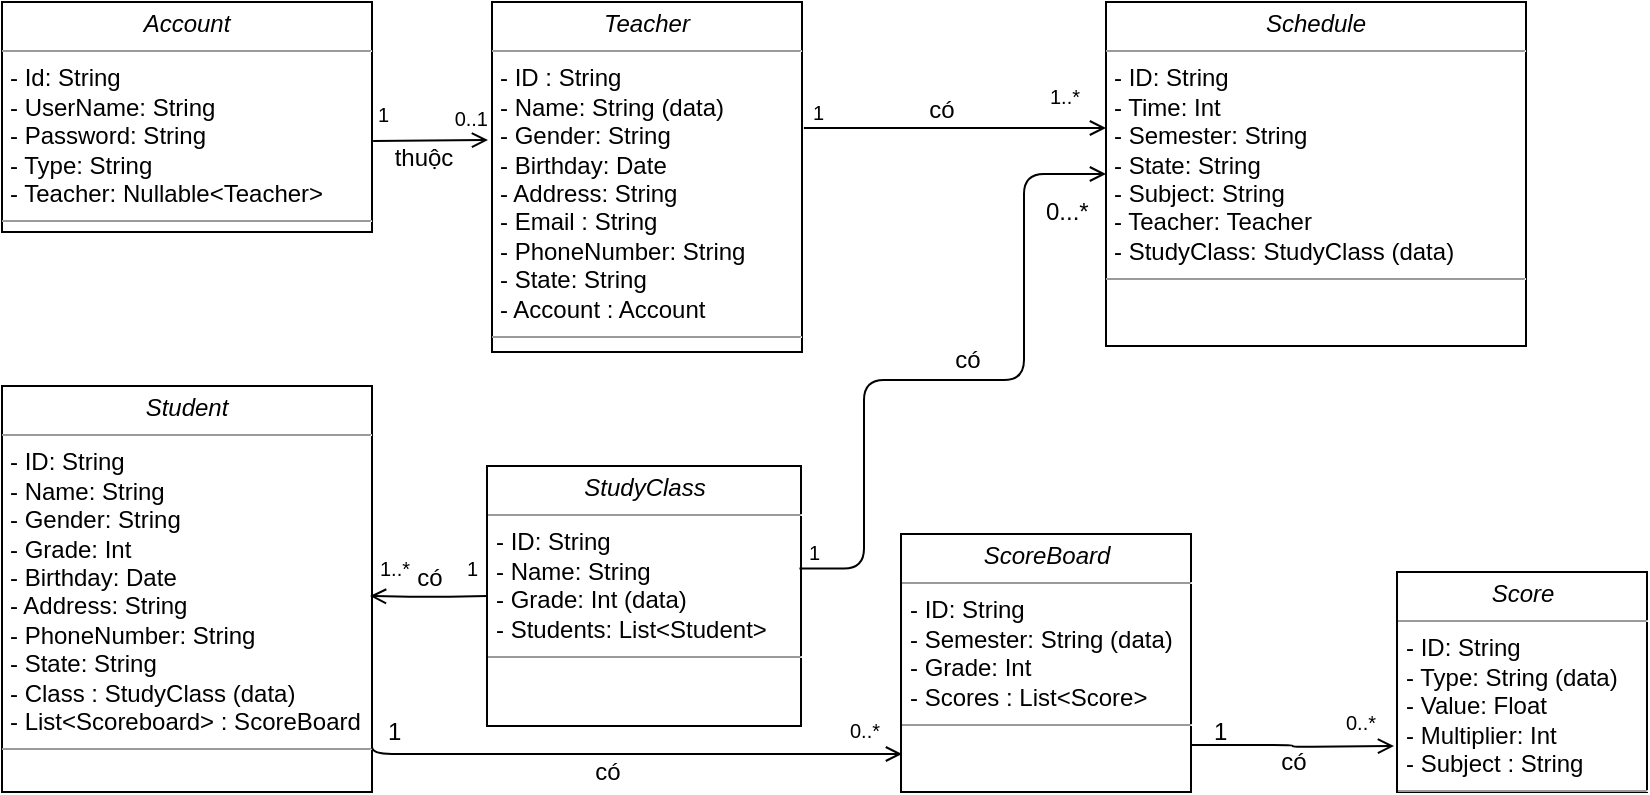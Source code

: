 <mxfile version="12.1.7" type="device" pages="1"><diagram id="LuIpReckIo8VdkSLr2TE" name="Page-1"><mxGraphModel dx="932" dy="577" grid="0" gridSize="10" guides="1" tooltips="1" connect="1" arrows="1" fold="1" page="1" pageScale="1" pageWidth="850" pageHeight="1100" math="0" shadow="0"><root><mxCell id="0"/><mxCell id="1" parent="0"/><mxCell id="sORzeIYHVhmR1_ON3Qz3-1" value="&lt;p style=&quot;margin: 0px ; margin-top: 4px ; text-align: center&quot;&gt;&lt;i&gt;Account&lt;/i&gt;&lt;/p&gt;&lt;hr size=&quot;1&quot;&gt;&lt;p style=&quot;margin: 0px ; margin-left: 4px&quot;&gt;&lt;span&gt;- Id: String&lt;/span&gt;&lt;/p&gt;&lt;p style=&quot;margin: 0px ; margin-left: 4px&quot;&gt;&lt;span&gt;- UserName: String&lt;/span&gt;&lt;br&gt;&lt;/p&gt;&lt;p style=&quot;margin: 0px ; margin-left: 4px&quot;&gt;- Password: String&lt;/p&gt;&lt;p style=&quot;margin: 0px ; margin-left: 4px&quot;&gt;- Type: String&lt;/p&gt;&lt;p style=&quot;margin: 0px ; margin-left: 4px&quot;&gt;- Teacher: Nullable&amp;lt;Teacher&amp;gt;&lt;/p&gt;&lt;hr size=&quot;1&quot;&gt;&lt;p style=&quot;margin: 0px ; margin-left: 4px&quot;&gt;&lt;br&gt;&lt;br&gt;&lt;/p&gt;" style="verticalAlign=top;align=left;overflow=fill;fontSize=12;fontFamily=Helvetica;html=1;rounded=0;shadow=0;comic=0;labelBackgroundColor=none;strokeColor=#000000;strokeWidth=1;fillColor=#ffffff;" parent="1" vertex="1"><mxGeometry width="185" height="115" as="geometry"/></mxCell><mxCell id="sORzeIYHVhmR1_ON3Qz3-2" value="&lt;p style=&quot;margin: 0px ; margin-top: 4px ; text-align: center&quot;&gt;&lt;i&gt;Teacher&lt;/i&gt;&lt;/p&gt;&lt;hr size=&quot;1&quot;&gt;&lt;p style=&quot;margin: 0px ; margin-left: 4px&quot;&gt;- ID : String&lt;/p&gt;&lt;p style=&quot;margin: 0px ; margin-left: 4px&quot;&gt;- Name: String (data)&lt;/p&gt;&lt;p style=&quot;margin: 0px ; margin-left: 4px&quot;&gt;- Gender: String&lt;/p&gt;&lt;p style=&quot;margin: 0px ; margin-left: 4px&quot;&gt;- Birthday: Date&lt;/p&gt;&lt;p style=&quot;margin: 0px ; margin-left: 4px&quot;&gt;- Address: String&lt;/p&gt;&lt;p style=&quot;margin: 0px ; margin-left: 4px&quot;&gt;- Email : String&lt;/p&gt;&lt;p style=&quot;margin: 0px ; margin-left: 4px&quot;&gt;- PhoneNumber: String&lt;/p&gt;&lt;p style=&quot;margin: 0px ; margin-left: 4px&quot;&gt;- State: String&lt;/p&gt;&lt;p style=&quot;margin: 0px ; margin-left: 4px&quot;&gt;&lt;span&gt;- Account : Account&lt;/span&gt;&lt;br&gt;&lt;/p&gt;&lt;hr size=&quot;1&quot;&gt;&lt;p style=&quot;margin: 0px ; margin-left: 4px&quot;&gt;&lt;br&gt;&lt;br&gt;&lt;/p&gt;" style="verticalAlign=top;align=left;overflow=fill;fontSize=12;fontFamily=Helvetica;html=1;rounded=0;shadow=0;comic=0;labelBackgroundColor=none;strokeColor=#000000;strokeWidth=1;fillColor=#ffffff;" parent="1" vertex="1"><mxGeometry x="245" width="155" height="175" as="geometry"/></mxCell><mxCell id="sORzeIYHVhmR1_ON3Qz3-3" value="&lt;p style=&quot;margin: 0px ; margin-top: 4px ; text-align: center&quot;&gt;&lt;i&gt;Schedule&lt;/i&gt;&lt;/p&gt;&lt;hr size=&quot;1&quot;&gt;&lt;p style=&quot;margin: 0px ; margin-left: 4px&quot;&gt;- ID: String&lt;/p&gt;&lt;p style=&quot;margin: 0px ; margin-left: 4px&quot;&gt;&lt;span&gt;- Time: Int&lt;/span&gt;&lt;/p&gt;&lt;p style=&quot;margin: 0px ; margin-left: 4px&quot;&gt;&lt;span&gt;- Semester: String&lt;/span&gt;&lt;/p&gt;&lt;p style=&quot;margin: 0px ; margin-left: 4px&quot;&gt;- State: String&lt;/p&gt;&lt;p style=&quot;margin: 0px ; margin-left: 4px&quot;&gt;- Subject: String&lt;/p&gt;&lt;p style=&quot;margin: 0px ; margin-left: 4px&quot;&gt;- Teacher: Teacher&lt;/p&gt;&lt;p style=&quot;margin: 0px ; margin-left: 4px&quot;&gt;- StudyClass: StudyClass (data)&lt;/p&gt;&lt;hr size=&quot;1&quot;&gt;&lt;p style=&quot;margin: 0px ; margin-left: 4px&quot;&gt;&lt;br&gt;&lt;br&gt;&lt;/p&gt;" style="verticalAlign=top;align=left;overflow=fill;fontSize=12;fontFamily=Helvetica;html=1;rounded=0;shadow=0;comic=0;labelBackgroundColor=none;strokeColor=#000000;strokeWidth=1;fillColor=#ffffff;" parent="1" vertex="1"><mxGeometry x="552" width="210" height="172" as="geometry"/></mxCell><mxCell id="sORzeIYHVhmR1_ON3Qz3-4" value="&lt;p style=&quot;margin: 0px ; margin-top: 4px ; text-align: center&quot;&gt;&lt;i&gt;ScoreBoard&lt;/i&gt;&lt;/p&gt;&lt;hr size=&quot;1&quot;&gt;&lt;p style=&quot;margin: 0px ; margin-left: 4px&quot;&gt;- ID: String&lt;/p&gt;&lt;p style=&quot;margin: 0px ; margin-left: 4px&quot;&gt;- Semester: String (data)&lt;/p&gt;&lt;p style=&quot;margin: 0px ; margin-left: 4px&quot;&gt;- Grade: Int&lt;/p&gt;&lt;p style=&quot;margin: 0px ; margin-left: 4px&quot;&gt;- Scores : List&amp;lt;Score&amp;gt;&lt;/p&gt;&lt;hr size=&quot;1&quot;&gt;&lt;p style=&quot;margin: 0px ; margin-left: 4px&quot;&gt;&lt;br&gt;&lt;br&gt;&lt;/p&gt;" style="verticalAlign=top;align=left;overflow=fill;fontSize=12;fontFamily=Helvetica;html=1;rounded=0;shadow=0;comic=0;labelBackgroundColor=none;strokeColor=#000000;strokeWidth=1;fillColor=#ffffff;" parent="1" vertex="1"><mxGeometry x="449.5" y="266" width="145" height="129" as="geometry"/></mxCell><mxCell id="sORzeIYHVhmR1_ON3Qz3-5" value="&lt;p style=&quot;margin: 0px ; margin-top: 4px ; text-align: center&quot;&gt;&lt;i&gt;Score&lt;/i&gt;&lt;/p&gt;&lt;hr size=&quot;1&quot;&gt;&lt;p style=&quot;margin: 0px ; margin-left: 4px&quot;&gt;- ID: String&lt;/p&gt;&lt;p style=&quot;margin: 0px ; margin-left: 4px&quot;&gt;- Type: String (data)&lt;/p&gt;&lt;p style=&quot;margin: 0px ; margin-left: 4px&quot;&gt;- Value: Float&lt;/p&gt;&lt;p style=&quot;margin: 0px ; margin-left: 4px&quot;&gt;&lt;span&gt;- Multiplier: Int&lt;/span&gt;&lt;/p&gt;&lt;p style=&quot;margin: 0px ; margin-left: 4px&quot;&gt;&lt;span&gt;- Subject : String&lt;/span&gt;&lt;br&gt;&lt;/p&gt;&lt;hr size=&quot;1&quot;&gt;&lt;p style=&quot;margin: 0px ; margin-left: 4px&quot;&gt;&lt;br&gt;&lt;br&gt;&lt;/p&gt;" style="verticalAlign=top;align=left;overflow=fill;fontSize=12;fontFamily=Helvetica;html=1;rounded=0;shadow=0;comic=0;labelBackgroundColor=none;strokeColor=#000000;strokeWidth=1;fillColor=#ffffff;" parent="1" vertex="1"><mxGeometry x="697.5" y="285" width="125" height="110" as="geometry"/></mxCell><mxCell id="sORzeIYHVhmR1_ON3Qz3-6" value="&lt;p style=&quot;margin: 0px ; margin-top: 4px ; text-align: center&quot;&gt;&lt;i&gt;Student&lt;/i&gt;&lt;/p&gt;&lt;hr size=&quot;1&quot;&gt;&lt;p style=&quot;margin: 0px ; margin-left: 4px&quot;&gt;- ID: String&lt;/p&gt;&lt;p style=&quot;margin: 0px ; margin-left: 4px&quot;&gt;- Name: String&lt;/p&gt;&lt;p style=&quot;margin: 0px ; margin-left: 4px&quot;&gt;- Gender: String&lt;/p&gt;&lt;p style=&quot;margin: 0px ; margin-left: 4px&quot;&gt;- Grade: Int&lt;/p&gt;&lt;p style=&quot;margin: 0px ; margin-left: 4px&quot;&gt;- Birthday: Date&lt;/p&gt;&lt;p style=&quot;margin: 0px ; margin-left: 4px&quot;&gt;- Address: String&lt;/p&gt;&lt;p style=&quot;margin: 0px ; margin-left: 4px&quot;&gt;- PhoneNumber: String&lt;/p&gt;&lt;p style=&quot;margin: 0px ; margin-left: 4px&quot;&gt;- State: String&lt;/p&gt;&lt;p style=&quot;margin: 0px ; margin-left: 4px&quot;&gt;- Class : StudyClass (data)&lt;/p&gt;&lt;p style=&quot;margin: 0px ; margin-left: 4px&quot;&gt;&lt;span&gt;- List&amp;lt;Scoreboard&amp;gt; : ScoreBoard&lt;/span&gt;&lt;/p&gt;&lt;hr size=&quot;1&quot;&gt;&lt;p style=&quot;margin: 0px ; margin-left: 4px&quot;&gt;&lt;br&gt;&lt;br&gt;&lt;/p&gt;" style="verticalAlign=top;align=left;overflow=fill;fontSize=12;fontFamily=Helvetica;html=1;rounded=0;shadow=0;comic=0;labelBackgroundColor=none;strokeColor=#000000;strokeWidth=1;fillColor=#ffffff;" parent="1" vertex="1"><mxGeometry y="192" width="185" height="203" as="geometry"/></mxCell><mxCell id="sORzeIYHVhmR1_ON3Qz3-7" value="&lt;p style=&quot;margin: 0px ; margin-top: 4px ; text-align: center&quot;&gt;&lt;i&gt;StudyClass&lt;/i&gt;&lt;/p&gt;&lt;hr size=&quot;1&quot;&gt;&lt;p style=&quot;margin: 0px ; margin-left: 4px&quot;&gt;- ID: String&lt;/p&gt;&lt;p style=&quot;margin: 0px ; margin-left: 4px&quot;&gt;- Name: String&lt;/p&gt;&lt;p style=&quot;margin: 0px ; margin-left: 4px&quot;&gt;- Grade: Int (data)&lt;/p&gt;&lt;p style=&quot;margin: 0px ; margin-left: 4px&quot;&gt;- Students: List&amp;lt;Student&amp;gt;&amp;nbsp;&lt;/p&gt;&lt;hr size=&quot;1&quot;&gt;&lt;p style=&quot;margin: 0px ; margin-left: 4px&quot;&gt;&lt;br&gt;&lt;br&gt;&lt;/p&gt;" style="verticalAlign=top;align=left;overflow=fill;fontSize=12;fontFamily=Helvetica;html=1;rounded=0;shadow=0;comic=0;labelBackgroundColor=none;strokeColor=#000000;strokeWidth=1;fillColor=#ffffff;" parent="1" vertex="1"><mxGeometry x="242.5" y="232" width="157" height="130" as="geometry"/></mxCell><mxCell id="sORzeIYHVhmR1_ON3Qz3-8" value="" style="endArrow=open;html=1;edgeStyle=orthogonalEdgeStyle;strokeColor=#000000;exitX=1.003;exitY=0.604;exitDx=0;exitDy=0;exitPerimeter=0;endFill=0;" parent="1" source="sORzeIYHVhmR1_ON3Qz3-1" edge="1"><mxGeometry relative="1" as="geometry"><mxPoint x="184" y="69" as="sourcePoint"/><mxPoint x="243" y="69" as="targetPoint"/></mxGeometry></mxCell><mxCell id="sORzeIYHVhmR1_ON3Qz3-9" value="1" style="resizable=0;html=1;align=left;verticalAlign=bottom;labelBackgroundColor=#ffffff;fontSize=10;" parent="sORzeIYHVhmR1_ON3Qz3-8" connectable="0" vertex="1"><mxGeometry x="-1" relative="1" as="geometry"><mxPoint x="0.5" y="-5" as="offset"/></mxGeometry></mxCell><mxCell id="sORzeIYHVhmR1_ON3Qz3-10" value="0..1" style="resizable=0;html=1;align=right;verticalAlign=bottom;labelBackgroundColor=#ffffff;fontSize=10;" parent="sORzeIYHVhmR1_ON3Qz3-8" connectable="0" vertex="1"><mxGeometry x="1" relative="1" as="geometry"><mxPoint y="-2" as="offset"/></mxGeometry></mxCell><mxCell id="sORzeIYHVhmR1_ON3Qz3-11" value="" style="endArrow=none;html=1;edgeStyle=orthogonalEdgeStyle;strokeColor=#000000;startArrow=open;startFill=0;fillColor=#f5f5f5;entryX=1.006;entryY=0.36;entryDx=0;entryDy=0;entryPerimeter=0;" parent="1" target="sORzeIYHVhmR1_ON3Qz3-2" edge="1"><mxGeometry relative="1" as="geometry"><mxPoint x="552" y="63" as="sourcePoint"/><mxPoint x="439" y="63" as="targetPoint"/><Array as="points"><mxPoint x="552" y="63"/></Array></mxGeometry></mxCell><mxCell id="sORzeIYHVhmR1_ON3Qz3-12" value="1..*" style="resizable=0;html=1;align=left;verticalAlign=bottom;labelBackgroundColor=#ffffff;fontSize=10;" parent="sORzeIYHVhmR1_ON3Qz3-11" connectable="0" vertex="1"><mxGeometry x="-1" relative="1" as="geometry"><mxPoint x="-30" y="-7.5" as="offset"/></mxGeometry></mxCell><mxCell id="sORzeIYHVhmR1_ON3Qz3-13" value="1" style="resizable=0;html=1;align=right;verticalAlign=bottom;labelBackgroundColor=#ffffff;fontSize=10;" parent="sORzeIYHVhmR1_ON3Qz3-11" connectable="0" vertex="1"><mxGeometry x="1" relative="1" as="geometry"><mxPoint x="10.5" as="offset"/></mxGeometry></mxCell><mxCell id="sORzeIYHVhmR1_ON3Qz3-14" value="" style="endArrow=none;html=1;edgeStyle=orthogonalEdgeStyle;strokeColor=#000000;entryX=0.995;entryY=0.394;entryDx=0;entryDy=0;entryPerimeter=0;startArrow=open;startFill=0;exitX=0;exitY=0.5;exitDx=0;exitDy=0;" parent="1" source="sORzeIYHVhmR1_ON3Qz3-3" target="sORzeIYHVhmR1_ON3Qz3-7" edge="1"><mxGeometry relative="1" as="geometry"><mxPoint x="625" y="154" as="sourcePoint"/><mxPoint x="409.345" y="167.034" as="targetPoint"/><Array as="points"><mxPoint x="511" y="86"/><mxPoint x="511" y="189"/><mxPoint x="431" y="189"/><mxPoint x="431" y="283"/></Array></mxGeometry></mxCell><mxCell id="sORzeIYHVhmR1_ON3Qz3-15" value="1" style="resizable=0;html=1;align=right;verticalAlign=bottom;labelBackgroundColor=#ffffff;fontSize=10;" parent="sORzeIYHVhmR1_ON3Qz3-14" connectable="0" vertex="1"><mxGeometry x="1" relative="1" as="geometry"><mxPoint x="10.5" as="offset"/></mxGeometry></mxCell><mxCell id="sORzeIYHVhmR1_ON3Qz3-16" value="" style="endArrow=none;html=1;edgeStyle=orthogonalEdgeStyle;strokeColor=#000000;startArrow=open;startFill=0;" parent="1" target="sORzeIYHVhmR1_ON3Qz3-7" edge="1"><mxGeometry relative="1" as="geometry"><mxPoint x="184" y="297" as="sourcePoint"/><mxPoint x="409.345" y="167.034" as="targetPoint"/><Array as="points"/></mxGeometry></mxCell><mxCell id="sORzeIYHVhmR1_ON3Qz3-17" value="1..*" style="resizable=0;html=1;align=left;verticalAlign=bottom;labelBackgroundColor=#ffffff;fontSize=10;" parent="sORzeIYHVhmR1_ON3Qz3-16" connectable="0" vertex="1"><mxGeometry x="-1" relative="1" as="geometry"><mxPoint x="2.5" y="-5.5" as="offset"/></mxGeometry></mxCell><mxCell id="sORzeIYHVhmR1_ON3Qz3-18" value="1" style="resizable=0;html=1;align=right;verticalAlign=bottom;labelBackgroundColor=#ffffff;fontSize=10;" parent="sORzeIYHVhmR1_ON3Qz3-16" connectable="0" vertex="1"><mxGeometry x="1" relative="1" as="geometry"><mxPoint x="-4" y="-5.5" as="offset"/></mxGeometry></mxCell><mxCell id="sORzeIYHVhmR1_ON3Qz3-19" value="" style="endArrow=none;html=1;edgeStyle=orthogonalEdgeStyle;strokeColor=#000000;entryX=1;entryY=0.871;entryDx=0;entryDy=0;entryPerimeter=0;startArrow=open;startFill=0;" parent="1" target="sORzeIYHVhmR1_ON3Qz3-6" edge="1"><mxGeometry relative="1" as="geometry"><mxPoint x="450" y="376" as="sourcePoint"/><mxPoint x="409.345" y="167.034" as="targetPoint"/><Array as="points"><mxPoint x="450" y="376"/></Array></mxGeometry></mxCell><mxCell id="sORzeIYHVhmR1_ON3Qz3-20" value="0..*" style="resizable=0;html=1;align=left;verticalAlign=bottom;labelBackgroundColor=#ffffff;fontSize=10;" parent="sORzeIYHVhmR1_ON3Qz3-19" connectable="0" vertex="1"><mxGeometry x="-1" relative="1" as="geometry"><mxPoint x="-28" y="-4" as="offset"/></mxGeometry></mxCell><mxCell id="sORzeIYHVhmR1_ON3Qz3-21" value="" style="endArrow=none;html=1;edgeStyle=orthogonalEdgeStyle;strokeColor=#000000;entryX=1;entryY=0.818;entryDx=0;entryDy=0;entryPerimeter=0;startArrow=open;startFill=0;" parent="1" target="sORzeIYHVhmR1_ON3Qz3-4" edge="1"><mxGeometry relative="1" as="geometry"><mxPoint x="696" y="372" as="sourcePoint"/><mxPoint x="419.345" y="177.034" as="targetPoint"/><Array as="points"/></mxGeometry></mxCell><mxCell id="sORzeIYHVhmR1_ON3Qz3-22" value="0..*" style="resizable=0;html=1;align=left;verticalAlign=bottom;labelBackgroundColor=#ffffff;fontSize=10;" parent="sORzeIYHVhmR1_ON3Qz3-21" connectable="0" vertex="1"><mxGeometry x="-1" relative="1" as="geometry"><mxPoint x="-26" y="-3.5" as="offset"/></mxGeometry></mxCell><mxCell id="sORzeIYHVhmR1_ON3Qz3-23" value="1" style="text;html=1;resizable=0;points=[];autosize=1;align=left;verticalAlign=top;spacingTop=-4;" parent="1" vertex="1"><mxGeometry x="604" y="355" width="16" height="14" as="geometry"/></mxCell><mxCell id="sORzeIYHVhmR1_ON3Qz3-24" value="0...*" style="text;html=1;resizable=0;points=[];autosize=1;align=left;verticalAlign=top;spacingTop=-4;" parent="1" vertex="1"><mxGeometry x="520" y="94.5" width="32" height="14" as="geometry"/></mxCell><mxCell id="sORzeIYHVhmR1_ON3Qz3-25" value="1" style="text;html=1;resizable=0;points=[];autosize=1;align=left;verticalAlign=top;spacingTop=-4;" parent="1" vertex="1"><mxGeometry x="190.5" y="355" width="16" height="14" as="geometry"/></mxCell><mxCell id="sORzeIYHVhmR1_ON3Qz3-28" value="thuộc" style="text;html=1;strokeColor=none;fillColor=none;align=center;verticalAlign=middle;whiteSpace=wrap;rounded=0;" parent="1" vertex="1"><mxGeometry x="190.5" y="67.5" width="40" height="20" as="geometry"/></mxCell><mxCell id="sORzeIYHVhmR1_ON3Qz3-29" value="có" style="text;html=1;strokeColor=none;fillColor=none;align=center;verticalAlign=middle;whiteSpace=wrap;rounded=0;" parent="1" vertex="1"><mxGeometry x="449.5" y="43.5" width="40" height="20" as="geometry"/></mxCell><mxCell id="sORzeIYHVhmR1_ON3Qz3-31" value="có" style="text;html=1;strokeColor=none;fillColor=none;align=center;verticalAlign=middle;whiteSpace=wrap;rounded=0;" parent="1" vertex="1"><mxGeometry x="462.5" y="169" width="40" height="20" as="geometry"/></mxCell><mxCell id="sORzeIYHVhmR1_ON3Qz3-32" value="có" style="text;html=1;strokeColor=none;fillColor=none;align=center;verticalAlign=middle;whiteSpace=wrap;rounded=0;" parent="1" vertex="1"><mxGeometry x="194" y="277.5" width="40" height="20" as="geometry"/></mxCell><mxCell id="sORzeIYHVhmR1_ON3Qz3-38" value="có" style="text;html=1;strokeColor=none;fillColor=none;align=center;verticalAlign=middle;whiteSpace=wrap;rounded=0;" parent="1" vertex="1"><mxGeometry x="282.5" y="375" width="40" height="20" as="geometry"/></mxCell><mxCell id="sORzeIYHVhmR1_ON3Qz3-39" value="có" style="text;html=1;strokeColor=none;fillColor=none;align=center;verticalAlign=middle;whiteSpace=wrap;rounded=0;" parent="1" vertex="1"><mxGeometry x="626" y="370" width="40" height="20" as="geometry"/></mxCell></root></mxGraphModel></diagram></mxfile>